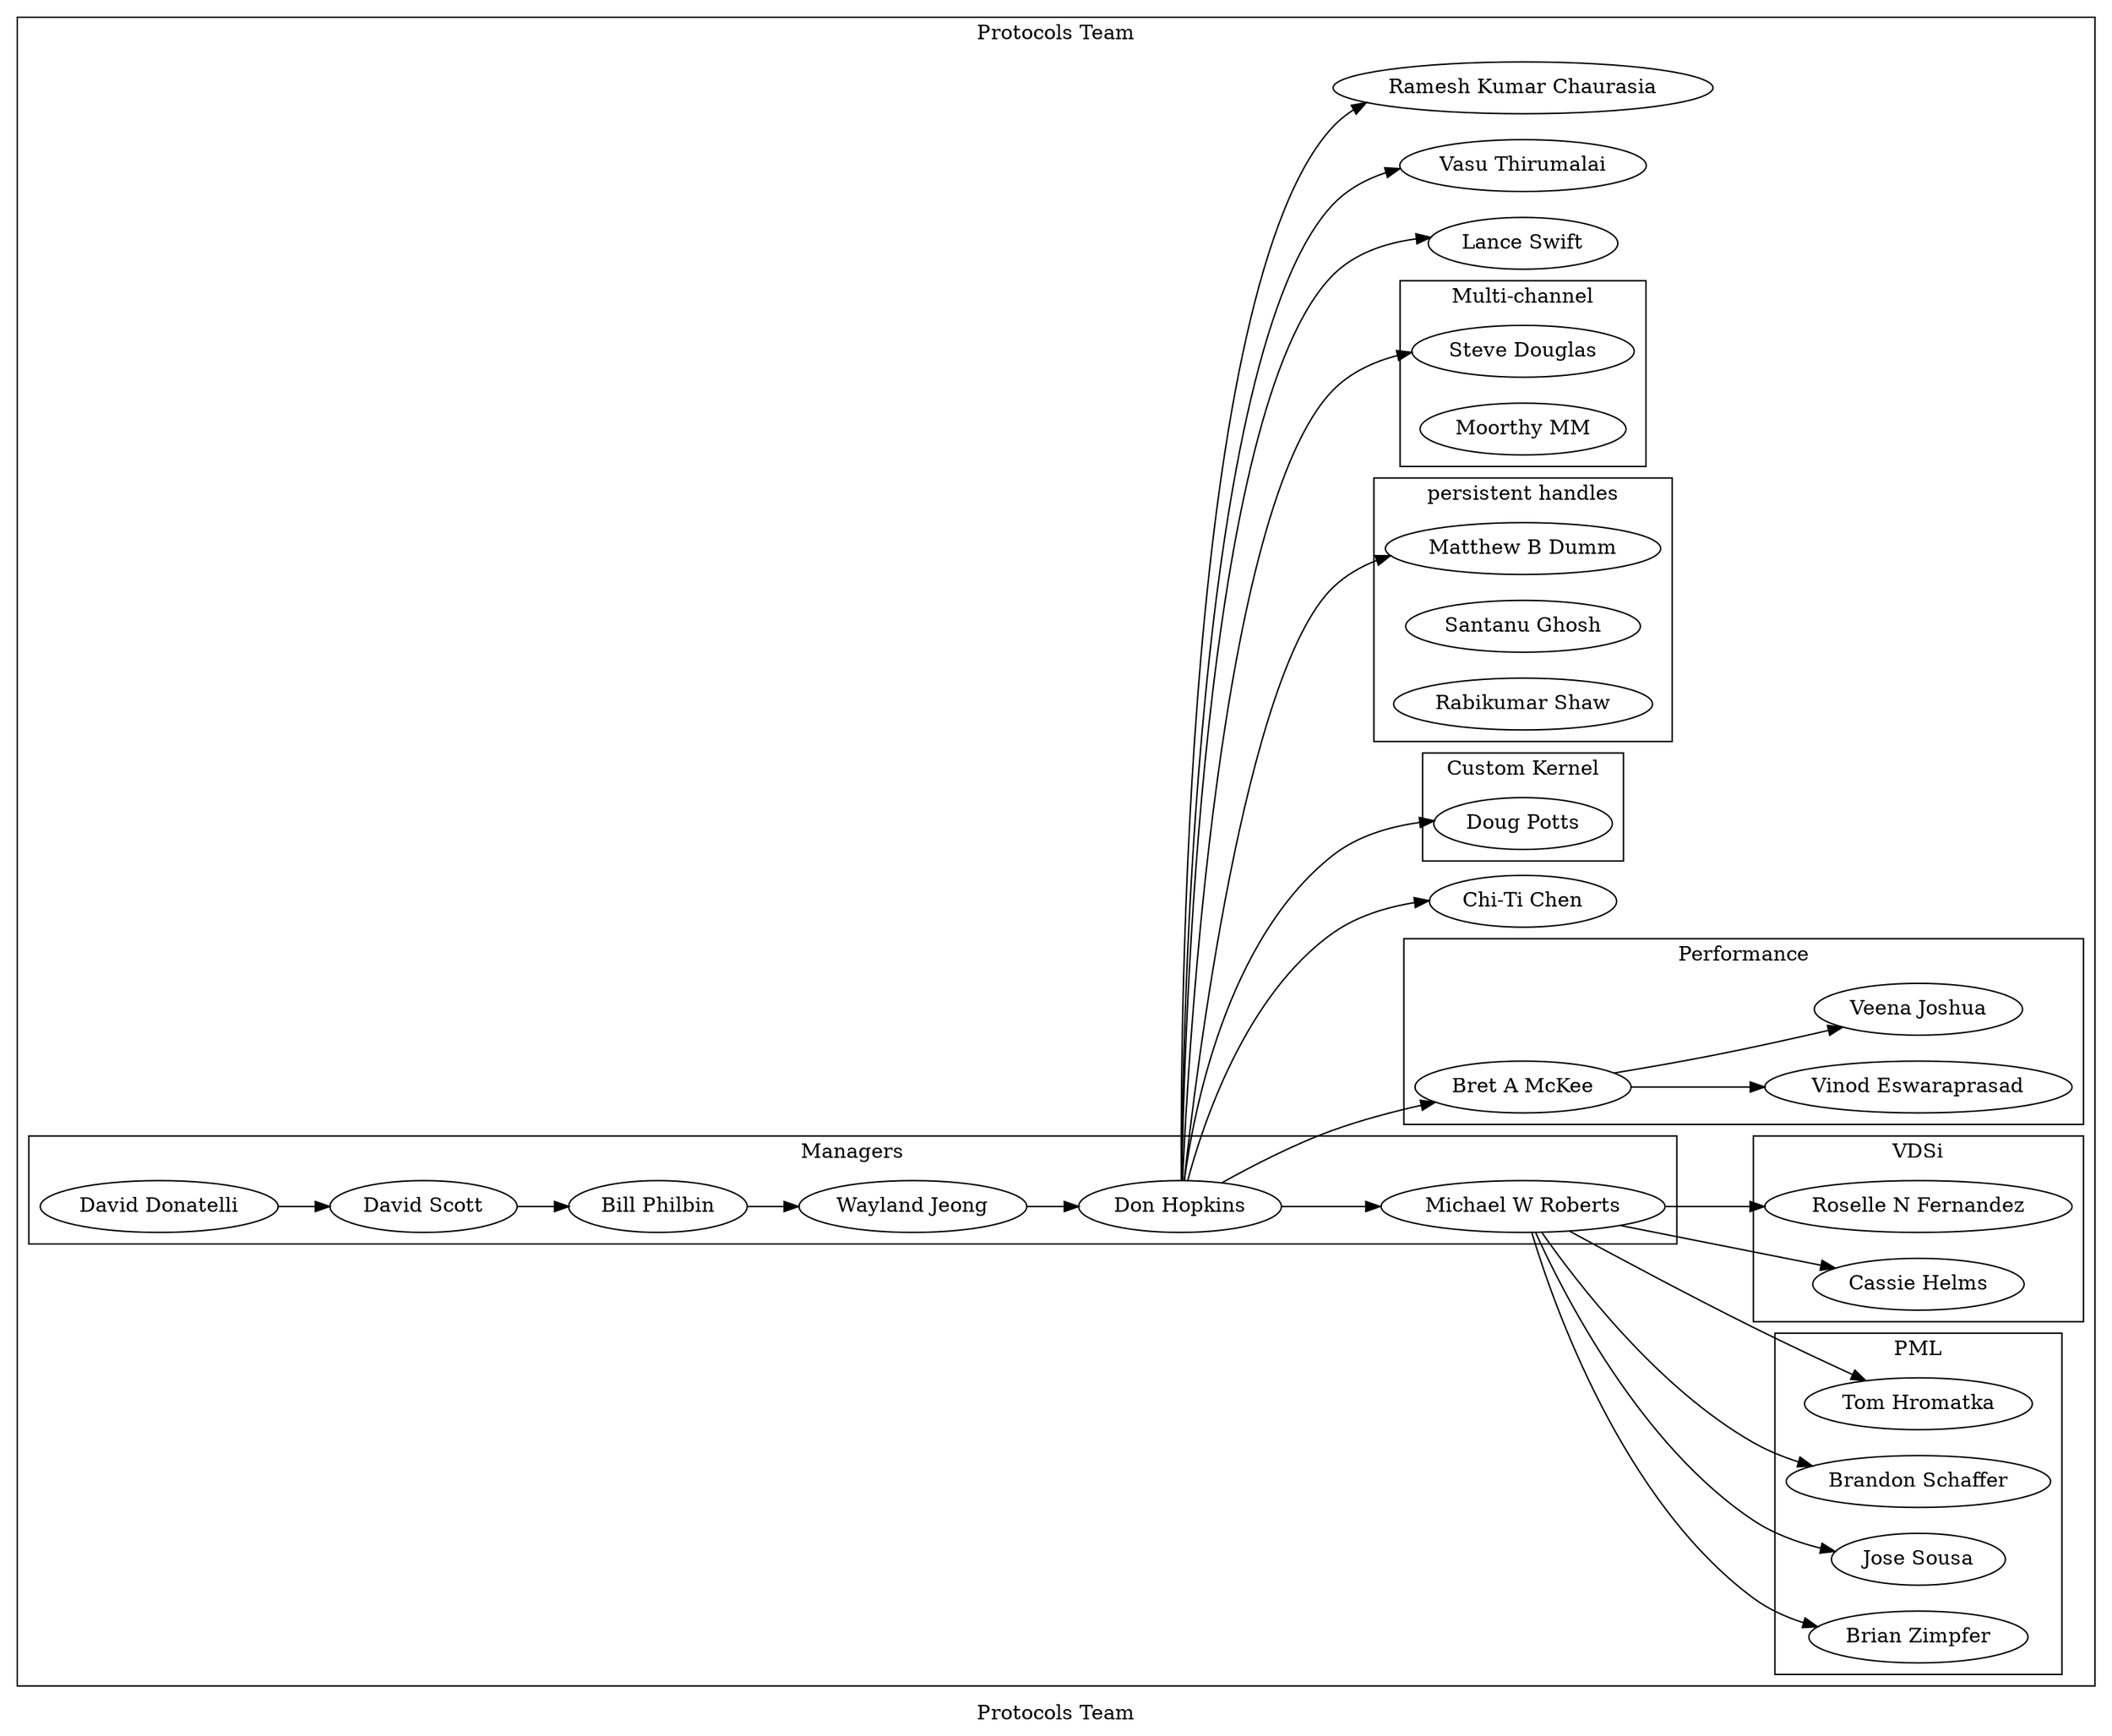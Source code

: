 digraph protOrg {
label="Protocols Team"
rankdir=LR
//
// people
//

daveD  [label="David Donatelli"];
daveS [label="David Scott"];
bill [ label="Bill Philbin"];
wayj  [label="Wayland Jeong"];
donH [label="Don Hopkins"];
michaelr [ label="Michael W Roberts" ];
subgraph cluster_team {
    bretm [ label="Bret A McKee" ];
    chiti [ label="Chi-Ti Chen" ];
    subgraph cluster_mgrs {
        label="Managers";
        daveD -> daveS -> bill ->wayj ;
        wayj -> donH -> michaelr ;
    }
    subgraph cluster_kern {
    rank=source;
        label="Custom Kernel";
        dougp [ label="Doug Potts" ];
    }
    subgraph cluster_pml {
        label="PML";
        tomh [ label="Tom Hromatka"];
        brandons [ label="Brandon Schaffer" ];
        joses [ label="Jose Sousa" ];
        brianz [ label="Brian Zimpfer"];
    }
    subgraph cluster_vds {
        label="VDSi";
        rosellef [ label="Roselle N Fernandez" ];
        cassieh [ label="Cassie Helms" ];
    }
    //subgraph cluster_gui {
        //label="UI improvements";
        //rynak [ label="Ryan Keppel" ];
    //}
    subgraph cluster_ph {
        label="persistent handles";
        mattd [ label="Matthew B Dumm" ];
        santanug [ label="Santanu Ghosh" ];
        rabikumars [ label="Rabikumar Shaw" ];
    }

    subgraph cluster_mc {
        label="Multi-channel"
        steved [ label="Steve Douglas" ];
        moorthy [ label="Moorthy MM" ];
    }
    subgraph cluster_perf {
        label="Performance";
        vinode [ label="Vinod Eswaraprasad" ];
        veenaj [ label="Veena Joshua" ];
        bretm -> vinode;
        bretm -> veenaj;
    }
    lances [ label="Lance Swift" ];
    vasu [ label="Vasu Thirumalai" ];
    rameshc [ label="Ramesh Kumar Chaurasia" ];
}

//
// relationships
//
michaelr -> tomh;
michaelr -> joses;
michaelr -> brianz;
michaelr -> brandons;
michaelr -> cassieh;
michaelr -> rosellef;
donH -> bretm;
donH -> chiti;
donH -> dougp;
donH -> steved;
donH -> mattd;
donH -> lances;
donH -> vasu;
donH -> rameshc;
}

